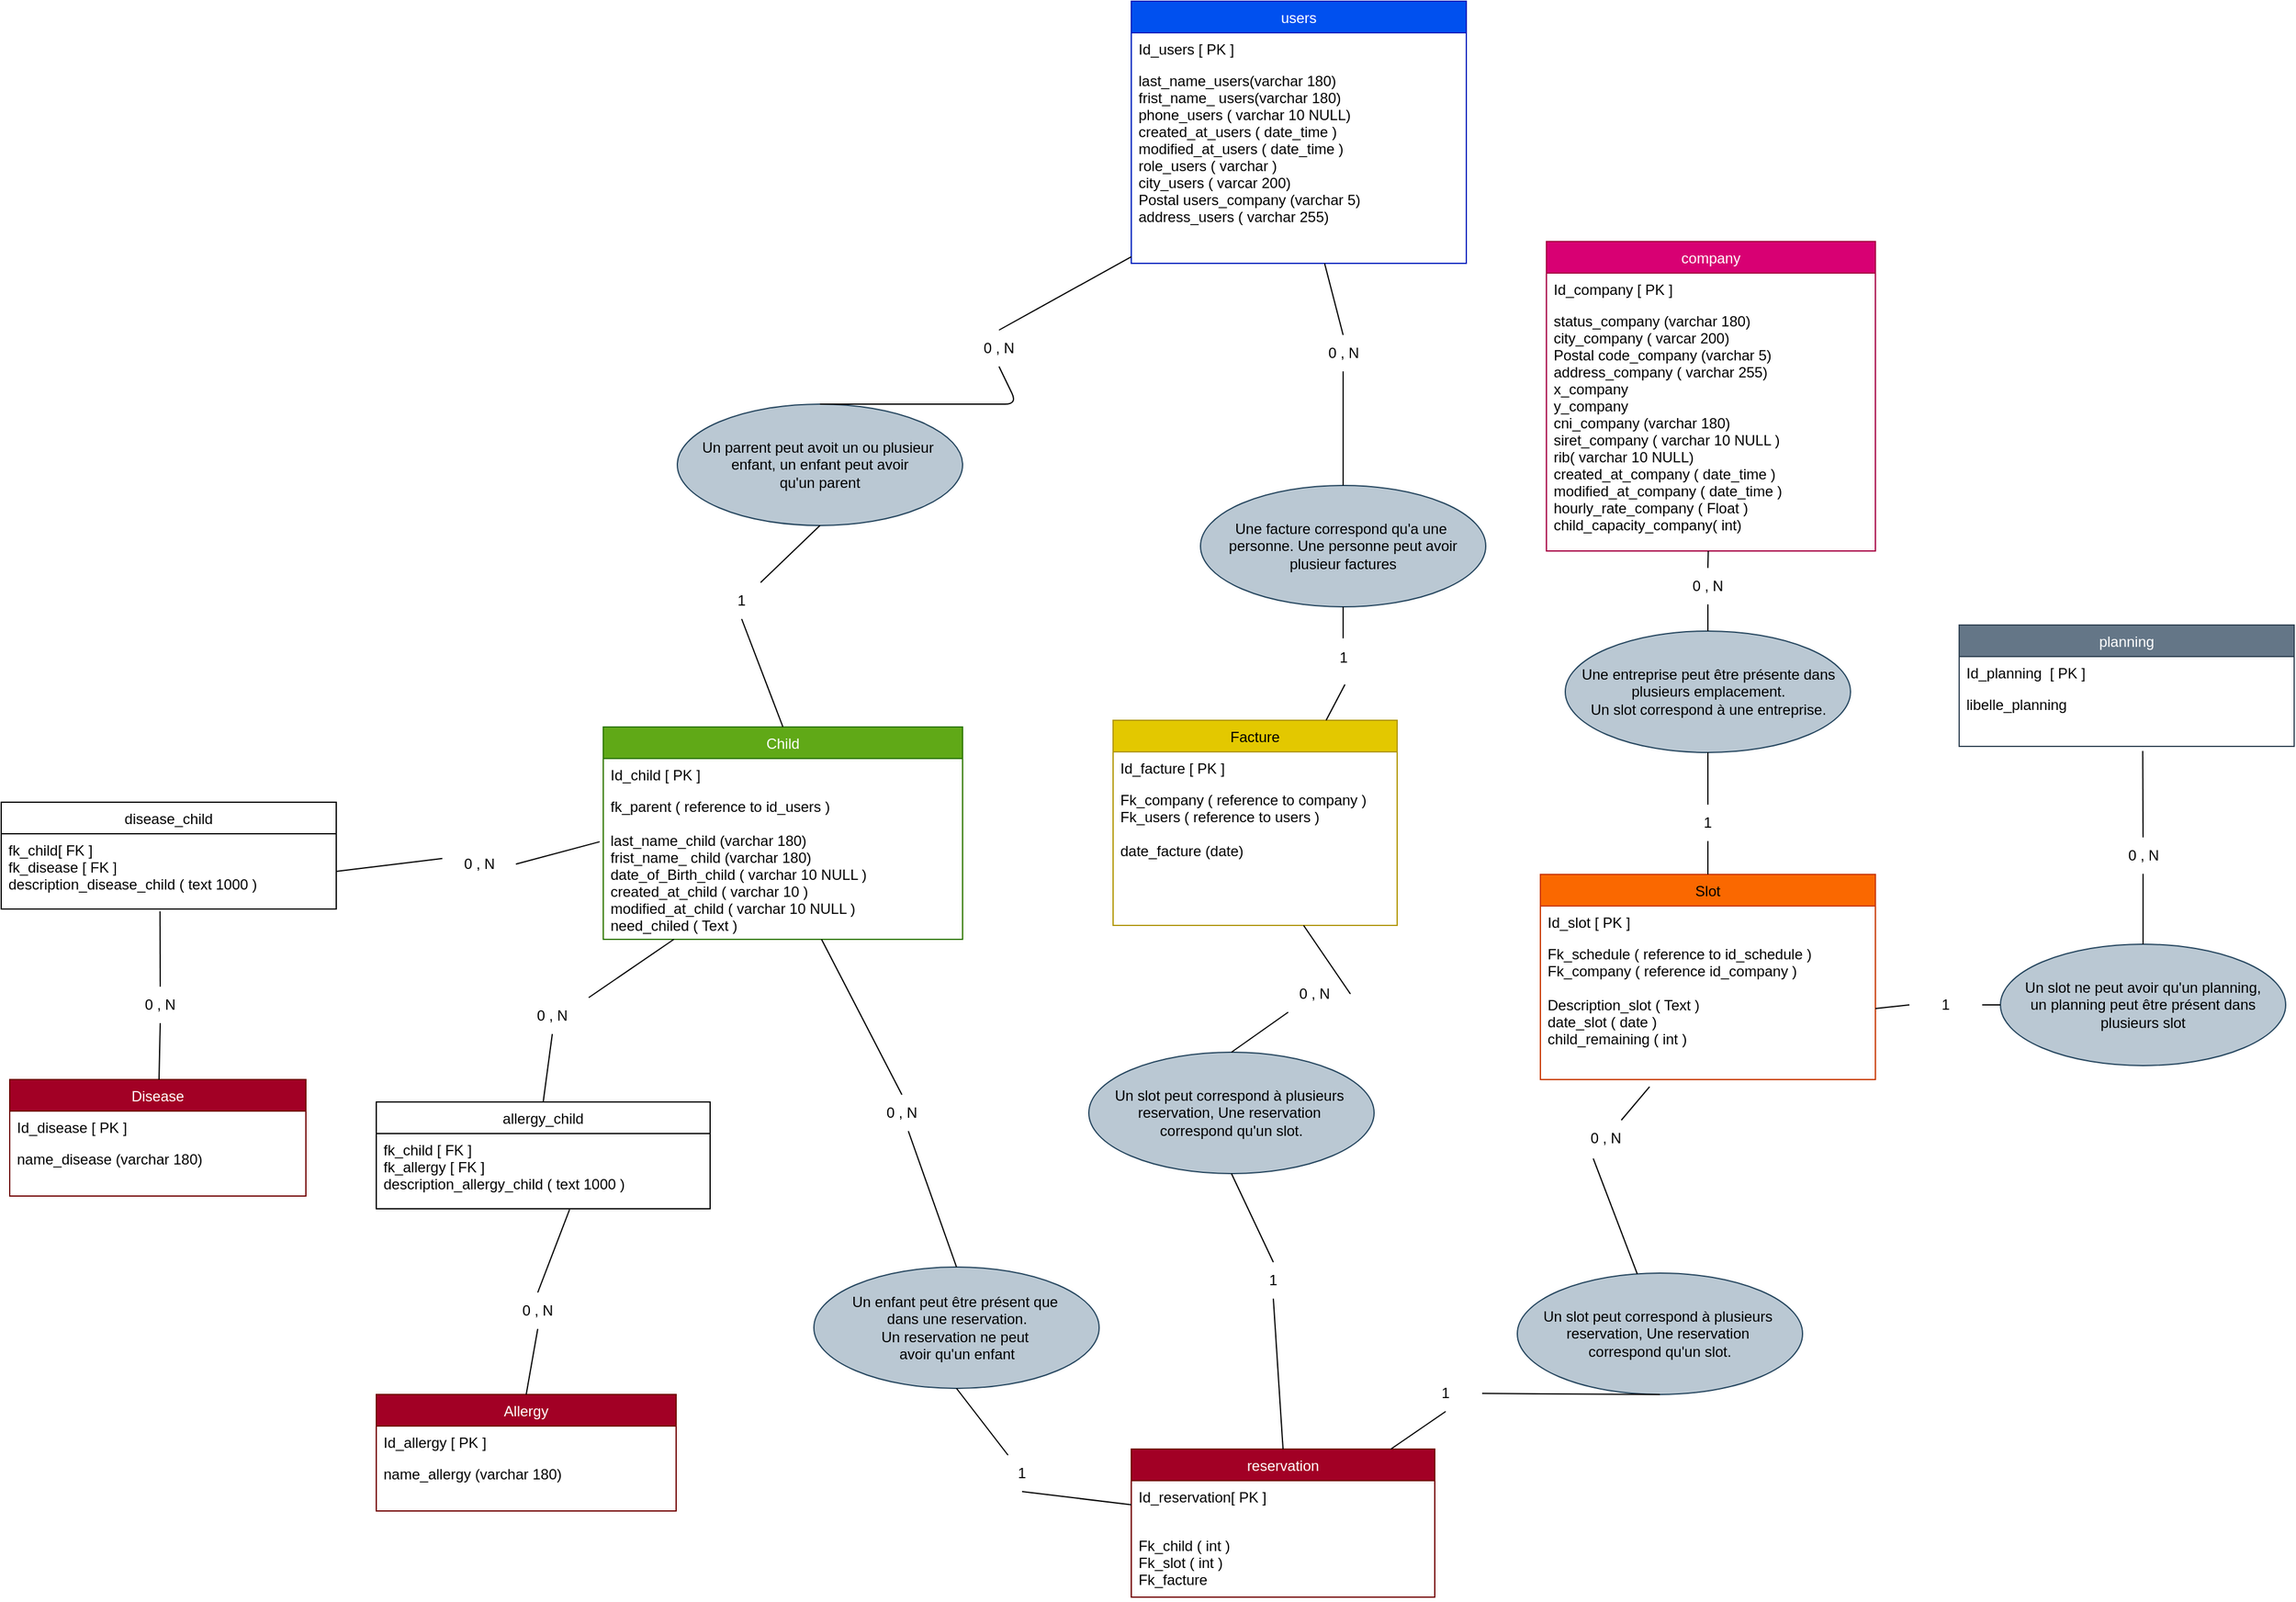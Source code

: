 <mxfile>
    <diagram id="L-aGFKM3M-gwWhaBmC1s" name="grenouillère">
        <mxGraphModel dx="2285" dy="1869" grid="0" gridSize="10" guides="1" tooltips="1" connect="1" arrows="1" fold="1" page="0" pageScale="1" pageWidth="827" pageHeight="1169" math="0" shadow="0">
            <root>
                <mxCell id="0"/>
                <mxCell id="1" parent="0"/>
                <mxCell id="2" value="users" style="swimlane;fontStyle=0;childLayout=stackLayout;horizontal=1;startSize=26;fillColor=#0050ef;horizontalStack=0;resizeParent=1;resizeParentMax=0;resizeLast=0;collapsible=1;marginBottom=0;fontColor=#ffffff;strokeColor=#001DBC;" parent="1" vertex="1">
                    <mxGeometry x="229" y="-528" width="276" height="216" as="geometry"/>
                </mxCell>
                <mxCell id="3" value="Id_users [ PK ]" style="text;strokeColor=none;fillColor=none;align=left;verticalAlign=top;spacingLeft=4;spacingRight=4;overflow=hidden;rotatable=0;points=[[0,0.5],[1,0.5]];portConstraint=eastwest;" parent="2" vertex="1">
                    <mxGeometry y="26" width="276" height="26" as="geometry"/>
                </mxCell>
                <mxCell id="5" value="last_name_users(varchar 180)&#10;frist_name_ users(varchar 180)&#10;phone_users ( varchar 10 NULL)&#10;created_at_users ( date_time )&#10;modified_at_users ( date_time )&#10;role_users ( varchar ) &#10;city_users ( varcar 200)&#10;Postal users_company (varchar 5)&#10;address_users ( varchar 255)   &#10;" style="text;strokeColor=none;fillColor=none;align=left;verticalAlign=top;spacingLeft=4;spacingRight=4;overflow=hidden;rotatable=0;points=[[0,0.5],[1,0.5]];portConstraint=eastwest;" parent="2" vertex="1">
                    <mxGeometry y="52" width="276" height="164" as="geometry"/>
                </mxCell>
                <mxCell id="6" value="company" style="swimlane;fontStyle=0;childLayout=stackLayout;horizontal=1;startSize=26;fillColor=#d80073;horizontalStack=0;resizeParent=1;resizeParentMax=0;resizeLast=0;collapsible=1;marginBottom=0;fontColor=#ffffff;strokeColor=#A50040;" parent="1" vertex="1">
                    <mxGeometry x="571" y="-330" width="271" height="255" as="geometry"/>
                </mxCell>
                <mxCell id="7" value="Id_company [ PK ]" style="text;strokeColor=none;fillColor=none;align=left;verticalAlign=top;spacingLeft=4;spacingRight=4;overflow=hidden;rotatable=0;points=[[0,0.5],[1,0.5]];portConstraint=eastwest;" parent="6" vertex="1">
                    <mxGeometry y="26" width="271" height="26" as="geometry"/>
                </mxCell>
                <mxCell id="8" value="status_company (varchar 180)&#10;city_company ( varcar 200)&#10;Postal code_company (varchar 5)&#10;address_company ( varchar 255)&#10;x_company&#10;y_company&#10;cni_company (varchar 180)&#10;siret_company ( varchar 10 NULL )&#10;rib( varchar 10 NULL)&#10;created_at_company ( date_time )&#10;modified_at_company ( date_time )&#10;hourly_rate_company ( Float )&#10;child_capacity_company( int)" style="text;strokeColor=none;fillColor=none;align=left;verticalAlign=top;spacingLeft=4;spacingRight=4;overflow=hidden;rotatable=0;points=[[0,0.5],[1,0.5]];portConstraint=eastwest;" parent="6" vertex="1">
                    <mxGeometry y="52" width="271" height="203" as="geometry"/>
                </mxCell>
                <mxCell id="10" value="Child" style="swimlane;fontStyle=0;childLayout=stackLayout;horizontal=1;startSize=26;fillColor=#60a917;horizontalStack=0;resizeParent=1;resizeParentMax=0;resizeLast=0;collapsible=1;marginBottom=0;fontColor=#ffffff;strokeColor=#2D7600;" parent="1" vertex="1">
                    <mxGeometry x="-206" y="70" width="296" height="175" as="geometry"/>
                </mxCell>
                <mxCell id="11" value="Id_child [ PK ]" style="text;strokeColor=none;fillColor=none;align=left;verticalAlign=top;spacingLeft=4;spacingRight=4;overflow=hidden;rotatable=0;points=[[0,0.5],[1,0.5]];portConstraint=eastwest;" parent="10" vertex="1">
                    <mxGeometry y="26" width="296" height="26" as="geometry"/>
                </mxCell>
                <mxCell id="12" value="fk_parent ( reference to id_users )&#10;&#10;last_name_child (varchar 180)&#10;frist_name_ child (varchar 180)&#10;date_of_Birth_child ( varchar 10 NULL )&#10;created_at_child ( varchar 10 )&#10;modified_at_child ( varchar 10 NULL )&#10;need_chiled ( Text )&#10;" style="text;strokeColor=none;fillColor=none;align=left;verticalAlign=top;spacingLeft=4;spacingRight=4;overflow=hidden;rotatable=0;points=[[0,0.5],[1,0.5]];portConstraint=eastwest;" parent="10" vertex="1">
                    <mxGeometry y="52" width="296" height="123" as="geometry"/>
                </mxCell>
                <mxCell id="13" value="Allergy" style="swimlane;fontStyle=0;childLayout=stackLayout;horizontal=1;startSize=26;fillColor=#a20025;horizontalStack=0;resizeParent=1;resizeParentMax=0;resizeLast=0;collapsible=1;marginBottom=0;strokeColor=#6F0000;fontColor=#ffffff;" parent="1" vertex="1">
                    <mxGeometry x="-393" y="620" width="247" height="96" as="geometry"/>
                </mxCell>
                <mxCell id="14" value="Id_allergy [ PK ]" style="text;strokeColor=none;fillColor=none;align=left;verticalAlign=top;spacingLeft=4;spacingRight=4;overflow=hidden;rotatable=0;points=[[0,0.5],[1,0.5]];portConstraint=eastwest;" parent="13" vertex="1">
                    <mxGeometry y="26" width="247" height="26" as="geometry"/>
                </mxCell>
                <mxCell id="15" value="name_allergy (varchar 180)&#10;" style="text;strokeColor=none;fillColor=none;align=left;verticalAlign=top;spacingLeft=4;spacingRight=4;overflow=hidden;rotatable=0;points=[[0,0.5],[1,0.5]];portConstraint=eastwest;" parent="13" vertex="1">
                    <mxGeometry y="52" width="247" height="44" as="geometry"/>
                </mxCell>
                <mxCell id="16" value="Disease" style="swimlane;fontStyle=0;childLayout=stackLayout;horizontal=1;startSize=26;fillColor=#a20025;horizontalStack=0;resizeParent=1;resizeParentMax=0;resizeLast=0;collapsible=1;marginBottom=0;strokeColor=#6F0000;fontColor=#ffffff;" parent="1" vertex="1">
                    <mxGeometry x="-695" y="360.5" width="244" height="96" as="geometry"/>
                </mxCell>
                <mxCell id="17" value="Id_disease [ PK ]" style="text;strokeColor=none;fillColor=none;align=left;verticalAlign=top;spacingLeft=4;spacingRight=4;overflow=hidden;rotatable=0;points=[[0,0.5],[1,0.5]];portConstraint=eastwest;" parent="16" vertex="1">
                    <mxGeometry y="26" width="244" height="26" as="geometry"/>
                </mxCell>
                <mxCell id="18" value="name_disease (varchar 180)&#10;" style="text;strokeColor=none;fillColor=none;align=left;verticalAlign=top;spacingLeft=4;spacingRight=4;overflow=hidden;rotatable=0;points=[[0,0.5],[1,0.5]];portConstraint=eastwest;" parent="16" vertex="1">
                    <mxGeometry y="52" width="244" height="44" as="geometry"/>
                </mxCell>
                <mxCell id="19" value="disease_child" style="swimlane;fontStyle=0;childLayout=stackLayout;horizontal=1;startSize=26;horizontalStack=0;resizeParent=1;resizeParentMax=0;resizeLast=0;collapsible=1;marginBottom=0;" parent="1" vertex="1">
                    <mxGeometry x="-702" y="132" width="276" height="88" as="geometry"/>
                </mxCell>
                <mxCell id="20" value="fk_child[ FK ]&#10;fk_disease [ FK ]&#10;description_disease_child ( text 1000 )" style="text;strokeColor=none;fillColor=none;align=left;verticalAlign=top;spacingLeft=4;spacingRight=4;overflow=hidden;rotatable=0;points=[[0,0.5],[1,0.5]];portConstraint=eastwest;" parent="19" vertex="1">
                    <mxGeometry y="26" width="276" height="62" as="geometry"/>
                </mxCell>
                <mxCell id="22" value="allergy_child" style="swimlane;fontStyle=0;childLayout=stackLayout;horizontal=1;startSize=26;horizontalStack=0;resizeParent=1;resizeParentMax=0;resizeLast=0;collapsible=1;marginBottom=0;" parent="1" vertex="1">
                    <mxGeometry x="-393" y="379" width="275" height="88" as="geometry"/>
                </mxCell>
                <mxCell id="23" value="fk_child [ FK ]&#10;fk_allergy [ FK ]&#10;description_allergy_child ( text 1000 )" style="text;strokeColor=none;fillColor=none;align=left;verticalAlign=top;spacingLeft=4;spacingRight=4;overflow=hidden;rotatable=0;points=[[0,0.5],[1,0.5]];portConstraint=eastwest;" parent="22" vertex="1">
                    <mxGeometry y="26" width="275" height="62" as="geometry"/>
                </mxCell>
                <mxCell id="25" value="" style="endArrow=none;html=1;exitX=0.5;exitY=0;exitDx=0;exitDy=0;entryX=0.474;entryY=1.031;entryDx=0;entryDy=0;startArrow=none;entryPerimeter=0;" parent="1" source="56" target="20" edge="1">
                    <mxGeometry width="50" height="50" relative="1" as="geometry">
                        <mxPoint x="24" y="150" as="sourcePoint"/>
                        <mxPoint x="74" y="100" as="targetPoint"/>
                    </mxGeometry>
                </mxCell>
                <mxCell id="26" value="" style="endArrow=none;html=1;exitX=0.5;exitY=0;exitDx=0;exitDy=0;entryX=0.579;entryY=1.01;entryDx=0;entryDy=0;startArrow=none;entryPerimeter=0;" parent="1" source="58" target="23" edge="1">
                    <mxGeometry width="50" height="50" relative="1" as="geometry">
                        <mxPoint x="-342.268" y="274.16" as="sourcePoint"/>
                        <mxPoint x="-219.0" y="275.0" as="targetPoint"/>
                    </mxGeometry>
                </mxCell>
                <mxCell id="27" value="" style="endArrow=none;html=1;exitX=1;exitY=0.5;exitDx=0;exitDy=0;entryX=-0.01;entryY=0.346;entryDx=0;entryDy=0;entryPerimeter=0;startArrow=none;" parent="1" source="60" target="12" edge="1">
                    <mxGeometry width="50" height="50" relative="1" as="geometry">
                        <mxPoint x="-332.268" y="284.16" as="sourcePoint"/>
                        <mxPoint x="-209.0" y="285.0" as="targetPoint"/>
                    </mxGeometry>
                </mxCell>
                <mxCell id="28" value="" style="endArrow=none;html=1;exitX=0.5;exitY=1;exitDx=0;exitDy=0;entryX=0.5;entryY=0;entryDx=0;entryDy=0;startArrow=none;" parent="1" source="62" target="22" edge="1">
                    <mxGeometry width="50" height="50" relative="1" as="geometry">
                        <mxPoint x="-322.268" y="294.16" as="sourcePoint"/>
                        <mxPoint x="-199.0" y="295.0" as="targetPoint"/>
                    </mxGeometry>
                </mxCell>
                <mxCell id="29" value="" style="endArrow=none;html=1;exitX=0.5;exitY=1;exitDx=0;exitDy=0;entryX=0.5;entryY=0;entryDx=0;entryDy=0;startArrow=none;" parent="1" source="68" target="10" edge="1">
                    <mxGeometry width="50" height="50" relative="1" as="geometry">
                        <mxPoint x="319.92" y="153.15" as="sourcePoint"/>
                        <mxPoint x="179.24" y="308.482" as="targetPoint"/>
                    </mxGeometry>
                </mxCell>
                <mxCell id="30" value="Slot" style="swimlane;fontStyle=0;childLayout=stackLayout;horizontal=1;startSize=26;fillColor=#fa6800;horizontalStack=0;resizeParent=1;resizeParentMax=0;resizeLast=0;collapsible=1;marginBottom=0;strokeColor=#C73500;fontColor=#000000;" parent="1" vertex="1">
                    <mxGeometry x="566" y="191.5" width="276" height="169" as="geometry">
                        <mxRectangle x="566" y="191.5" width="47" height="26" as="alternateBounds"/>
                    </mxGeometry>
                </mxCell>
                <mxCell id="31" value="Id_slot [ PK ]" style="text;strokeColor=none;fillColor=none;align=left;verticalAlign=top;spacingLeft=4;spacingRight=4;overflow=hidden;rotatable=0;points=[[0,0.5],[1,0.5]];portConstraint=eastwest;" parent="30" vertex="1">
                    <mxGeometry y="26" width="276" height="26" as="geometry"/>
                </mxCell>
                <mxCell id="32" value="Fk_schedule ( reference to id_schedule )&#10;Fk_company ( reference id_company )&#10;&#10;Description_slot ( Text )&#10;date_slot ( date ) &#10;child_remaining ( int ) &#10;&#10;&#10;" style="text;strokeColor=none;fillColor=none;align=left;verticalAlign=top;spacingLeft=4;spacingRight=4;overflow=hidden;rotatable=0;points=[[0,0.5],[1,0.5]];portConstraint=eastwest;" parent="30" vertex="1">
                    <mxGeometry y="52" width="276" height="117" as="geometry"/>
                </mxCell>
                <mxCell id="38" value="planning" style="swimlane;fontStyle=0;childLayout=stackLayout;horizontal=1;startSize=26;fillColor=#647687;horizontalStack=0;resizeParent=1;resizeParentMax=0;resizeLast=0;collapsible=1;marginBottom=0;fontColor=#ffffff;strokeColor=#314354;" parent="1" vertex="1">
                    <mxGeometry x="911" y="-14" width="276" height="100" as="geometry">
                        <mxRectangle x="1029" y="219" width="75" height="26" as="alternateBounds"/>
                    </mxGeometry>
                </mxCell>
                <mxCell id="39" value="Id_planning  [ PK ]" style="text;strokeColor=none;fillColor=none;align=left;verticalAlign=top;spacingLeft=4;spacingRight=4;overflow=hidden;rotatable=0;points=[[0,0.5],[1,0.5]];portConstraint=eastwest;" parent="38" vertex="1">
                    <mxGeometry y="26" width="276" height="26" as="geometry"/>
                </mxCell>
                <mxCell id="40" value="libelle_planning&#10;" style="text;strokeColor=none;fillColor=none;align=left;verticalAlign=top;spacingLeft=4;spacingRight=4;overflow=hidden;rotatable=0;points=[[0,0.5],[1,0.5]];portConstraint=eastwest;" parent="38" vertex="1">
                    <mxGeometry y="52" width="276" height="48" as="geometry"/>
                </mxCell>
                <mxCell id="42" value="Facture" style="swimlane;fontStyle=0;childLayout=stackLayout;horizontal=1;startSize=26;fillColor=#e3c800;horizontalStack=0;resizeParent=1;resizeParentMax=0;resizeLast=0;collapsible=1;marginBottom=0;fontColor=#000000;strokeColor=#B09500;" parent="1" vertex="1">
                    <mxGeometry x="214" y="64.5" width="234" height="169" as="geometry"/>
                </mxCell>
                <mxCell id="43" value="Id_facture [ PK ]" style="text;strokeColor=none;fillColor=none;align=left;verticalAlign=top;spacingLeft=4;spacingRight=4;overflow=hidden;rotatable=0;points=[[0,0.5],[1,0.5]];portConstraint=eastwest;" parent="42" vertex="1">
                    <mxGeometry y="26" width="234" height="26" as="geometry"/>
                </mxCell>
                <mxCell id="44" value="Fk_company ( reference to company )&#10;Fk_users ( reference to users )&#10;&#10;date_facture (date)   &#10;" style="text;strokeColor=none;fillColor=none;align=left;verticalAlign=top;spacingLeft=4;spacingRight=4;overflow=hidden;rotatable=0;points=[[0,0.5],[1,0.5]];portConstraint=eastwest;" parent="42" vertex="1">
                    <mxGeometry y="52" width="234" height="117" as="geometry"/>
                </mxCell>
                <mxCell id="49" value="reservation" style="swimlane;fontStyle=0;childLayout=stackLayout;horizontal=1;startSize=26;fillColor=#a20025;horizontalStack=0;resizeParent=1;resizeParentMax=0;resizeLast=0;collapsible=1;marginBottom=0;fontColor=#ffffff;strokeColor=#6F0000;" parent="1" vertex="1">
                    <mxGeometry x="229" y="665" width="250" height="122" as="geometry"/>
                </mxCell>
                <mxCell id="50" value="Id_reservation[ PK ]" style="text;strokeColor=none;fillColor=none;align=left;verticalAlign=top;spacingLeft=4;spacingRight=4;overflow=hidden;rotatable=0;points=[[0,0.5],[1,0.5]];portConstraint=eastwest;" parent="49" vertex="1">
                    <mxGeometry y="26" width="250" height="26" as="geometry"/>
                </mxCell>
                <mxCell id="51" value="&#10;Fk_child ( int )&#10;Fk_slot ( int )&#10;Fk_facture&#10;" style="text;strokeColor=none;fillColor=none;align=left;verticalAlign=top;spacingLeft=4;spacingRight=4;overflow=hidden;rotatable=0;points=[[0,0.5],[1,0.5]];portConstraint=eastwest;" parent="49" vertex="1">
                    <mxGeometry y="52" width="250" height="70" as="geometry"/>
                </mxCell>
                <mxCell id="56" value="0 , N" style="text;html=1;strokeColor=none;fillColor=none;align=center;verticalAlign=middle;whiteSpace=wrap;rounded=0;" parent="1" vertex="1">
                    <mxGeometry x="-601" y="284" width="60" height="30" as="geometry"/>
                </mxCell>
                <mxCell id="57" value="" style="endArrow=none;html=1;entryX=0.5;entryY=1;entryDx=0;entryDy=0;" parent="1" source="16" target="56" edge="1">
                    <mxGeometry width="50" height="50" relative="1" as="geometry">
                        <mxPoint x="-352.268" y="264.16" as="sourcePoint"/>
                        <mxPoint x="-229.0" y="265" as="targetPoint"/>
                    </mxGeometry>
                </mxCell>
                <mxCell id="58" value="0 , N" style="text;html=1;strokeColor=none;fillColor=none;align=center;verticalAlign=middle;whiteSpace=wrap;rounded=0;" parent="1" vertex="1">
                    <mxGeometry x="-290" y="536" width="60" height="30" as="geometry"/>
                </mxCell>
                <mxCell id="59" value="" style="endArrow=none;html=1;exitX=0.5;exitY=0;exitDx=0;exitDy=0;entryX=0.5;entryY=1;entryDx=0;entryDy=0;" parent="1" source="13" target="58" edge="1">
                    <mxGeometry width="50" height="50" relative="1" as="geometry">
                        <mxPoint x="-350.036" y="397.12" as="sourcePoint"/>
                        <mxPoint x="-228" y="399" as="targetPoint"/>
                    </mxGeometry>
                </mxCell>
                <mxCell id="60" value="0 , N" style="text;html=1;strokeColor=none;fillColor=none;align=center;verticalAlign=middle;whiteSpace=wrap;rounded=0;" parent="1" vertex="1">
                    <mxGeometry x="-338" y="168" width="60" height="30" as="geometry"/>
                </mxCell>
                <mxCell id="61" value="" style="endArrow=none;html=1;exitX=1;exitY=0.5;exitDx=0;exitDy=0;entryX=-0.01;entryY=0.346;entryDx=0;entryDy=0;entryPerimeter=0;" parent="1" source="20" target="60" edge="1">
                    <mxGeometry width="50" height="50" relative="1" as="geometry">
                        <mxPoint x="47.0" y="265" as="sourcePoint"/>
                        <mxPoint x="172.11" y="283.29" as="targetPoint"/>
                    </mxGeometry>
                </mxCell>
                <mxCell id="62" value="0 , N" style="text;html=1;strokeColor=none;fillColor=none;align=center;verticalAlign=middle;whiteSpace=wrap;rounded=0;" parent="1" vertex="1">
                    <mxGeometry x="-278" y="293" width="60" height="30" as="geometry"/>
                </mxCell>
                <mxCell id="63" value="" style="endArrow=none;html=1;entryX=1;entryY=0;entryDx=0;entryDy=0;" parent="1" source="12" target="62" edge="1">
                    <mxGeometry width="50" height="50" relative="1" as="geometry">
                        <mxPoint x="171.243" y="287.315" as="sourcePoint"/>
                        <mxPoint x="47" y="399" as="targetPoint"/>
                    </mxGeometry>
                </mxCell>
                <mxCell id="68" value="1" style="text;html=1;strokeColor=none;fillColor=none;align=center;verticalAlign=middle;whiteSpace=wrap;rounded=0;" parent="1" vertex="1">
                    <mxGeometry x="-122" y="-49" width="60" height="30" as="geometry"/>
                </mxCell>
                <mxCell id="69" value="0 , N" style="text;html=1;strokeColor=none;fillColor=none;align=center;verticalAlign=middle;whiteSpace=wrap;rounded=0;" parent="1" vertex="1">
                    <mxGeometry x="90" y="-257" width="60" height="30" as="geometry"/>
                </mxCell>
                <mxCell id="72" value="" style="endArrow=none;html=1;entryX=0.5;entryY=0;entryDx=0;entryDy=0;" parent="1" target="69" edge="1" source="5">
                    <mxGeometry width="50" height="50" relative="1" as="geometry">
                        <mxPoint x="320" y="-71" as="sourcePoint"/>
                        <mxPoint x="319.5" y="123" as="targetPoint"/>
                    </mxGeometry>
                </mxCell>
                <mxCell id="73" value="Un parrent peut avoit un ou plusieur&amp;nbsp;&lt;br&gt;enfant, un enfant peut avoir&lt;br&gt;qu'un parent" style="ellipse;whiteSpace=wrap;html=1;fillColor=#bac8d3;strokeColor=#23445d;" parent="1" vertex="1">
                    <mxGeometry x="-145" y="-196" width="235" height="100" as="geometry"/>
                </mxCell>
                <mxCell id="74" value="" style="endArrow=none;html=1;exitX=0.5;exitY=0;exitDx=0;exitDy=0;entryX=0.5;entryY=1;entryDx=0;entryDy=0;" parent="1" source="73" target="69" edge="1">
                    <mxGeometry width="50" height="50" relative="1" as="geometry">
                        <mxPoint x="331.932" y="-100.18" as="sourcePoint"/>
                        <mxPoint x="330" y="-51" as="targetPoint"/>
                        <Array as="points">
                            <mxPoint x="135" y="-196"/>
                        </Array>
                    </mxGeometry>
                </mxCell>
                <mxCell id="76" value="Une entreprise peut être présente dans&lt;br&gt;plusieurs emplacement.&lt;br&gt;Un slot correspond à une entreprise." style="ellipse;whiteSpace=wrap;html=1;fillColor=#bac8d3;strokeColor=#23445d;" parent="1" vertex="1">
                    <mxGeometry x="586.5" y="-9" width="235" height="100" as="geometry"/>
                </mxCell>
                <mxCell id="77" value="" style="endArrow=none;html=1;entryX=0.5;entryY=0;entryDx=0;entryDy=0;" parent="1" source="8" target="78" edge="1">
                    <mxGeometry width="50" height="50" relative="1" as="geometry">
                        <mxPoint x="699" y="-143" as="sourcePoint"/>
                        <mxPoint x="693" y="-103" as="targetPoint"/>
                    </mxGeometry>
                </mxCell>
                <mxCell id="78" value="0 , N" style="text;html=1;strokeColor=none;fillColor=none;align=center;verticalAlign=middle;whiteSpace=wrap;rounded=0;" parent="1" vertex="1">
                    <mxGeometry x="674" y="-61" width="60" height="30" as="geometry"/>
                </mxCell>
                <mxCell id="84" value="" style="endArrow=none;html=1;exitX=0.5;exitY=1;exitDx=0;exitDy=0;" parent="1" source="73" target="68" edge="1">
                    <mxGeometry width="50" height="50" relative="1" as="geometry">
                        <mxPoint x="331.932" y="-100.18" as="sourcePoint"/>
                        <mxPoint x="330" y="-51" as="targetPoint"/>
                    </mxGeometry>
                </mxCell>
                <mxCell id="85" value="1" style="text;html=1;strokeColor=none;fillColor=none;align=center;verticalAlign=middle;whiteSpace=wrap;rounded=0;" parent="1" vertex="1">
                    <mxGeometry x="674" y="134" width="60" height="30" as="geometry"/>
                </mxCell>
                <mxCell id="86" value="" style="endArrow=none;html=1;exitX=0.5;exitY=1;exitDx=0;exitDy=0;entryX=0.5;entryY=0;entryDx=0;entryDy=0;" parent="1" source="76" target="85" edge="1">
                    <mxGeometry width="50" height="50" relative="1" as="geometry">
                        <mxPoint x="330" y="98" as="sourcePoint"/>
                        <mxPoint x="329.65" y="133" as="targetPoint"/>
                    </mxGeometry>
                </mxCell>
                <mxCell id="87" value="" style="endArrow=none;html=1;exitX=0.5;exitY=1;exitDx=0;exitDy=0;startArrow=none;" parent="1" source="85" target="30" edge="1">
                    <mxGeometry width="50" height="50" relative="1" as="geometry">
                        <mxPoint x="329.92" y="163.15" as="sourcePoint"/>
                        <mxPoint x="329.5" y="201.5" as="targetPoint"/>
                    </mxGeometry>
                </mxCell>
                <mxCell id="91" value="" style="endArrow=none;html=1;exitX=0.5;exitY=0;exitDx=0;exitDy=0;entryX=0.5;entryY=1;entryDx=0;entryDy=0;" parent="1" source="76" target="78" edge="1">
                    <mxGeometry width="50" height="50" relative="1" as="geometry">
                        <mxPoint x="330" y="-2" as="sourcePoint"/>
                        <mxPoint x="330" y="-21" as="targetPoint"/>
                    </mxGeometry>
                </mxCell>
                <mxCell id="92" value="Un slot ne peut avoir qu'un&amp;nbsp;&lt;span style=&quot;text-align: left&quot;&gt;planning&lt;/span&gt;,&lt;br&gt;un&amp;nbsp;&lt;span style=&quot;text-align: left&quot;&gt;planning&amp;nbsp;&lt;/span&gt;peut être présent dans&lt;br&gt;plusieurs slot" style="ellipse;whiteSpace=wrap;html=1;fillColor=#bac8d3;strokeColor=#23445d;" parent="1" vertex="1">
                    <mxGeometry x="945" y="249" width="235" height="100" as="geometry"/>
                </mxCell>
                <mxCell id="93" value="" style="endArrow=none;html=1;exitX=0;exitY=0.5;exitDx=0;exitDy=0;entryX=1;entryY=0.5;entryDx=0;entryDy=0;startArrow=none;" parent="1" source="94" target="32" edge="1">
                    <mxGeometry width="50" height="50" relative="1" as="geometry">
                        <mxPoint x="331.932" y="-64.18" as="sourcePoint"/>
                        <mxPoint x="329.5" y="-27" as="targetPoint"/>
                    </mxGeometry>
                </mxCell>
                <mxCell id="94" value="1" style="text;html=1;strokeColor=none;fillColor=none;align=center;verticalAlign=middle;whiteSpace=wrap;rounded=0;" parent="1" vertex="1">
                    <mxGeometry x="870" y="284" width="60" height="30" as="geometry"/>
                </mxCell>
                <mxCell id="95" value="" style="endArrow=none;html=1;exitX=0;exitY=0.5;exitDx=0;exitDy=0;entryX=1;entryY=0.5;entryDx=0;entryDy=0;" parent="1" source="92" target="94" edge="1">
                    <mxGeometry width="50" height="50" relative="1" as="geometry">
                        <mxPoint x="1040" y="288" as="sourcePoint"/>
                        <mxPoint x="842.0" y="302" as="targetPoint"/>
                    </mxGeometry>
                </mxCell>
                <mxCell id="97" value="" style="endArrow=none;html=1;entryX=0.5;entryY=0;entryDx=0;entryDy=0;startArrow=none;exitX=0.5;exitY=1;exitDx=0;exitDy=0;" parent="1" source="98" target="92" edge="1">
                    <mxGeometry width="50" height="50" relative="1" as="geometry">
                        <mxPoint x="1089" y="189" as="sourcePoint"/>
                        <mxPoint x="714" y="144" as="targetPoint"/>
                    </mxGeometry>
                </mxCell>
                <mxCell id="98" value="0 , N" style="text;html=1;strokeColor=none;fillColor=none;align=center;verticalAlign=middle;whiteSpace=wrap;rounded=0;" parent="1" vertex="1">
                    <mxGeometry x="1032.5" y="161" width="60" height="30" as="geometry"/>
                </mxCell>
                <mxCell id="99" value="" style="endArrow=none;html=1;exitX=0.548;exitY=1.077;exitDx=0;exitDy=0;entryX=0.5;entryY=0;entryDx=0;entryDy=0;exitPerimeter=0;" parent="1" source="40" target="98" edge="1">
                    <mxGeometry width="50" height="50" relative="1" as="geometry">
                        <mxPoint x="1159.248" y="19.696" as="sourcePoint"/>
                        <mxPoint x="1157.5" y="238" as="targetPoint"/>
                    </mxGeometry>
                </mxCell>
                <mxCell id="108" value="Un enfant peut être présent que&amp;nbsp;&lt;br&gt;dans une reservation.&lt;br&gt;Un reservation ne peut&amp;nbsp;&lt;br&gt;avoir qu'un enfant" style="ellipse;whiteSpace=wrap;html=1;fillColor=#bac8d3;strokeColor=#23445d;" parent="1" vertex="1">
                    <mxGeometry x="-32.5" y="515" width="235" height="100" as="geometry"/>
                </mxCell>
                <mxCell id="109" value="" style="endArrow=none;html=1;entryX=0.5;entryY=0;entryDx=0;entryDy=0;startArrow=none;" parent="1" source="111" target="108" edge="1">
                    <mxGeometry width="50" height="50" relative="1" as="geometry">
                        <mxPoint x="185.184" y="298.641" as="sourcePoint"/>
                        <mxPoint x="142" y="348" as="targetPoint"/>
                    </mxGeometry>
                </mxCell>
                <mxCell id="110" value="" style="endArrow=none;html=1;exitX=0.5;exitY=1;exitDx=0;exitDy=0;startArrow=none;" parent="1" source="113" target="49" edge="1">
                    <mxGeometry width="50" height="50" relative="1" as="geometry">
                        <mxPoint x="82" y="378" as="sourcePoint"/>
                        <mxPoint x="57" y="409" as="targetPoint"/>
                    </mxGeometry>
                </mxCell>
                <mxCell id="111" value="0 , N" style="text;html=1;strokeColor=none;fillColor=none;align=center;verticalAlign=middle;whiteSpace=wrap;rounded=0;" parent="1" vertex="1">
                    <mxGeometry x="10" y="373" width="60" height="30" as="geometry"/>
                </mxCell>
                <mxCell id="112" value="" style="endArrow=none;html=1;entryX=0.5;entryY=0;entryDx=0;entryDy=0;" parent="1" source="12" target="111" edge="1">
                    <mxGeometry width="50" height="50" relative="1" as="geometry">
                        <mxPoint x="305.25" y="366.5" as="sourcePoint"/>
                        <mxPoint x="288.5" y="428" as="targetPoint"/>
                    </mxGeometry>
                </mxCell>
                <mxCell id="113" value="1" style="text;html=1;strokeColor=none;fillColor=none;align=center;verticalAlign=middle;whiteSpace=wrap;rounded=0;" parent="1" vertex="1">
                    <mxGeometry x="109" y="670" width="60" height="30" as="geometry"/>
                </mxCell>
                <mxCell id="114" value="" style="endArrow=none;html=1;exitX=0.5;exitY=1;exitDx=0;exitDy=0;startArrow=none;" parent="1" source="108" target="113" edge="1">
                    <mxGeometry width="50" height="50" relative="1" as="geometry">
                        <mxPoint x="288.5" y="528" as="sourcePoint"/>
                        <mxPoint x="333.821" y="665" as="targetPoint"/>
                    </mxGeometry>
                </mxCell>
                <mxCell id="116" value="Un slot peut correspond à plusieurs&amp;nbsp;&lt;br&gt;reservation, Une reservation&amp;nbsp;&lt;br&gt;correspond qu'un slot." style="ellipse;whiteSpace=wrap;html=1;fillColor=#bac8d3;strokeColor=#23445d;" parent="1" vertex="1">
                    <mxGeometry x="547" y="520" width="235" height="100" as="geometry"/>
                </mxCell>
                <mxCell id="117" value="" style="endArrow=none;html=1;startArrow=none;exitX=0.326;exitY=1.051;exitDx=0;exitDy=0;exitPerimeter=0;" parent="1" source="120" target="116" edge="1">
                    <mxGeometry width="50" height="50" relative="1" as="geometry">
                        <mxPoint x="1072.5" y="201" as="sourcePoint"/>
                        <mxPoint x="1072.5" y="259" as="targetPoint"/>
                    </mxGeometry>
                </mxCell>
                <mxCell id="119" value="" style="endArrow=none;html=1;startArrow=none;exitX=0.5;exitY=1;exitDx=0;exitDy=0;" parent="1" source="122" target="49" edge="1">
                    <mxGeometry width="50" height="50" relative="1" as="geometry">
                        <mxPoint x="665.976" y="376.467" as="sourcePoint"/>
                        <mxPoint x="598.694" y="476.913" as="targetPoint"/>
                    </mxGeometry>
                </mxCell>
                <mxCell id="120" value="0 , N" style="text;html=1;strokeColor=none;fillColor=none;align=center;verticalAlign=middle;whiteSpace=wrap;rounded=0;" parent="1" vertex="1">
                    <mxGeometry x="590" y="394" width="60" height="30" as="geometry"/>
                </mxCell>
                <mxCell id="121" value="" style="endArrow=none;html=1;startArrow=none;exitX=0.326;exitY=1.051;exitDx=0;exitDy=0;exitPerimeter=0;" parent="1" source="32" target="120" edge="1">
                    <mxGeometry width="50" height="50" relative="1" as="geometry">
                        <mxPoint x="655.976" y="366.467" as="sourcePoint"/>
                        <mxPoint x="588.694" y="466.913" as="targetPoint"/>
                    </mxGeometry>
                </mxCell>
                <mxCell id="122" value="1" style="text;html=1;strokeColor=none;fillColor=none;align=center;verticalAlign=middle;whiteSpace=wrap;rounded=0;" parent="1" vertex="1">
                    <mxGeometry x="458" y="604" width="60" height="30" as="geometry"/>
                </mxCell>
                <mxCell id="123" value="" style="endArrow=none;html=1;startArrow=none;exitX=0.5;exitY=1;exitDx=0;exitDy=0;" parent="1" source="116" target="122" edge="1">
                    <mxGeometry width="50" height="50" relative="1" as="geometry">
                        <mxPoint x="556.5" y="565" as="sourcePoint"/>
                        <mxPoint x="430.724" y="665" as="targetPoint"/>
                    </mxGeometry>
                </mxCell>
                <mxCell id="125" value="Un slot peut correspond à plusieurs&amp;nbsp;&lt;br&gt;reservation, Une reservation&amp;nbsp;&lt;br&gt;correspond qu'un slot." style="ellipse;whiteSpace=wrap;html=1;fillColor=#bac8d3;strokeColor=#23445d;" parent="1" vertex="1">
                    <mxGeometry x="194" y="338" width="235" height="100" as="geometry"/>
                </mxCell>
                <mxCell id="126" value="" style="endArrow=none;html=1;startArrow=none;exitX=0.5;exitY=1;exitDx=0;exitDy=0;entryX=0.5;entryY=0;entryDx=0;entryDy=0;" parent="1" source="130" target="49" edge="1">
                    <mxGeometry width="50" height="50" relative="1" as="geometry">
                        <mxPoint x="566.5" y="575" as="sourcePoint"/>
                        <mxPoint x="517.028" y="614" as="targetPoint"/>
                    </mxGeometry>
                </mxCell>
                <mxCell id="127" value="" style="endArrow=none;html=1;startArrow=none;exitX=1;exitY=0.5;exitDx=0;exitDy=0;" parent="1" source="128" target="44" edge="1">
                    <mxGeometry width="50" height="50" relative="1" as="geometry">
                        <mxPoint x="600" y="700.5" as="sourcePoint"/>
                        <mxPoint x="490.75" y="737.36" as="targetPoint"/>
                    </mxGeometry>
                </mxCell>
                <mxCell id="128" value="0 , N" style="text;html=1;strokeColor=none;fillColor=none;align=center;verticalAlign=middle;whiteSpace=wrap;rounded=0;" parent="1" vertex="1">
                    <mxGeometry x="349.5" y="275" width="60" height="30" as="geometry"/>
                </mxCell>
                <mxCell id="129" value="" style="endArrow=none;html=1;startArrow=none;exitX=0.5;exitY=0;exitDx=0;exitDy=0;" parent="1" source="125" target="128" edge="1">
                    <mxGeometry width="50" height="50" relative="1" as="geometry">
                        <mxPoint x="825" y="690.5" as="sourcePoint"/>
                        <mxPoint x="953" y="704.084" as="targetPoint"/>
                    </mxGeometry>
                </mxCell>
                <mxCell id="130" value="1" style="text;html=1;strokeColor=none;fillColor=none;align=center;verticalAlign=middle;whiteSpace=wrap;rounded=0;" parent="1" vertex="1">
                    <mxGeometry x="316" y="511" width="60" height="30" as="geometry"/>
                </mxCell>
                <mxCell id="131" value="" style="endArrow=none;html=1;startArrow=none;exitX=0.5;exitY=1;exitDx=0;exitDy=0;entryX=0.5;entryY=0;entryDx=0;entryDy=0;" parent="1" source="125" target="130" edge="1">
                    <mxGeometry width="50" height="50" relative="1" as="geometry">
                        <mxPoint x="590" y="690.5" as="sourcePoint"/>
                        <mxPoint x="480.75" y="727.36" as="targetPoint"/>
                    </mxGeometry>
                </mxCell>
                <mxCell id="138" value="Une facture correspond qu'a une&amp;nbsp;&lt;br&gt;personne. Une personne peut avoir&lt;br&gt;plusieur factures" style="ellipse;whiteSpace=wrap;html=1;fillColor=#bac8d3;strokeColor=#23445d;" vertex="1" parent="1">
                    <mxGeometry x="286" y="-129" width="235" height="100" as="geometry"/>
                </mxCell>
                <mxCell id="139" value="" style="endArrow=none;html=1;exitX=0.5;exitY=0;exitDx=0;exitDy=0;" edge="1" parent="1" source="140" target="5">
                    <mxGeometry width="50" height="50" relative="1" as="geometry">
                        <mxPoint x="379.798" y="-287.0" as="sourcePoint"/>
                        <mxPoint x="243.21" y="-29" as="targetPoint"/>
                    </mxGeometry>
                </mxCell>
                <mxCell id="140" value="0 , N" style="text;html=1;strokeColor=none;fillColor=none;align=center;verticalAlign=middle;whiteSpace=wrap;rounded=0;" vertex="1" parent="1">
                    <mxGeometry x="373.5" y="-253" width="60" height="30" as="geometry"/>
                </mxCell>
                <mxCell id="141" value="1" style="text;html=1;strokeColor=none;fillColor=none;align=center;verticalAlign=middle;whiteSpace=wrap;rounded=0;" vertex="1" parent="1">
                    <mxGeometry x="373.5" y="-3" width="60" height="32" as="geometry"/>
                </mxCell>
                <mxCell id="142" value="" style="endArrow=none;html=1;exitX=0.5;exitY=1;exitDx=0;exitDy=0;entryX=0.5;entryY=0;entryDx=0;entryDy=0;" edge="1" parent="1" source="140" target="138">
                    <mxGeometry width="50" height="50" relative="1" as="geometry">
                        <mxPoint x="413.5" y="-243" as="sourcePoint"/>
                        <mxPoint x="398.227" y="-302.0" as="targetPoint"/>
                    </mxGeometry>
                </mxCell>
                <mxCell id="143" value="" style="endArrow=none;html=1;exitX=0.5;exitY=1;exitDx=0;exitDy=0;entryX=0.5;entryY=0;entryDx=0;entryDy=0;" edge="1" parent="1" source="138" target="141">
                    <mxGeometry width="50" height="50" relative="1" as="geometry">
                        <mxPoint x="413.5" y="-213" as="sourcePoint"/>
                        <mxPoint x="413.5" y="-119" as="targetPoint"/>
                    </mxGeometry>
                </mxCell>
                <mxCell id="144" value="" style="endArrow=none;html=1;exitX=0.75;exitY=0;exitDx=0;exitDy=0;" edge="1" parent="1" source="42">
                    <mxGeometry width="50" height="50" relative="1" as="geometry">
                        <mxPoint x="413.5" y="-19" as="sourcePoint"/>
                        <mxPoint x="405" y="35" as="targetPoint"/>
                    </mxGeometry>
                </mxCell>
            </root>
        </mxGraphModel>
    </diagram>
</mxfile>